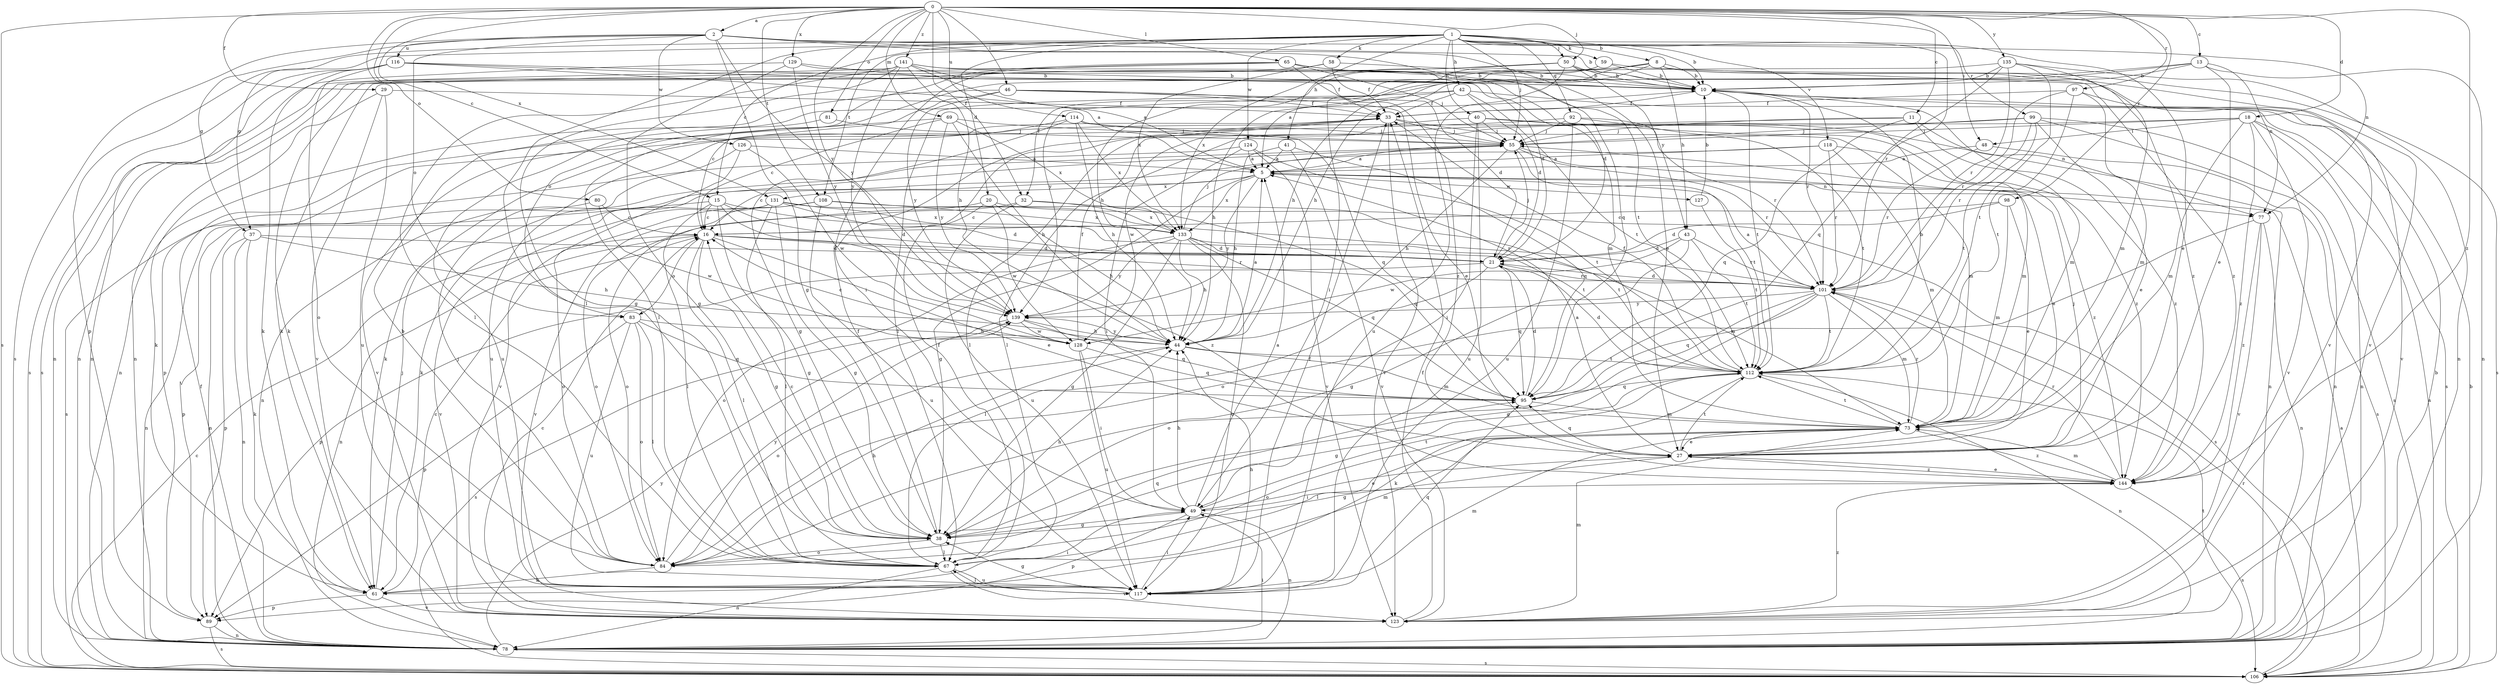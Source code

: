 strict digraph  {
0;
1;
2;
5;
8;
10;
11;
13;
15;
16;
18;
20;
21;
27;
29;
32;
33;
37;
38;
40;
41;
42;
43;
44;
46;
48;
49;
50;
55;
58;
59;
61;
65;
67;
69;
73;
77;
78;
80;
81;
83;
84;
89;
92;
95;
97;
98;
99;
101;
106;
108;
112;
114;
116;
117;
118;
123;
124;
126;
127;
128;
129;
131;
133;
135;
139;
141;
144;
0 -> 2  [label=a];
0 -> 11  [label=c];
0 -> 13  [label=c];
0 -> 15  [label=c];
0 -> 18  [label=d];
0 -> 29  [label=f];
0 -> 32  [label=f];
0 -> 46  [label=i];
0 -> 48  [label=i];
0 -> 50  [label=j];
0 -> 65  [label=l];
0 -> 69  [label=m];
0 -> 80  [label=o];
0 -> 81  [label=o];
0 -> 97  [label=r];
0 -> 98  [label=r];
0 -> 106  [label=s];
0 -> 108  [label=t];
0 -> 114  [label=u];
0 -> 129  [label=x];
0 -> 131  [label=x];
0 -> 135  [label=y];
0 -> 139  [label=y];
0 -> 141  [label=z];
0 -> 144  [label=z];
1 -> 8  [label=b];
1 -> 10  [label=b];
1 -> 15  [label=c];
1 -> 20  [label=d];
1 -> 27  [label=e];
1 -> 37  [label=g];
1 -> 40  [label=h];
1 -> 41  [label=h];
1 -> 42  [label=h];
1 -> 50  [label=j];
1 -> 55  [label=j];
1 -> 58  [label=k];
1 -> 59  [label=k];
1 -> 67  [label=l];
1 -> 89  [label=p];
1 -> 92  [label=q];
1 -> 99  [label=r];
1 -> 101  [label=r];
1 -> 108  [label=t];
1 -> 118  [label=v];
1 -> 124  [label=w];
2 -> 10  [label=b];
2 -> 27  [label=e];
2 -> 37  [label=g];
2 -> 38  [label=g];
2 -> 77  [label=n];
2 -> 83  [label=o];
2 -> 95  [label=q];
2 -> 106  [label=s];
2 -> 116  [label=u];
2 -> 126  [label=w];
2 -> 139  [label=y];
5 -> 16  [label=c];
5 -> 38  [label=g];
5 -> 77  [label=n];
5 -> 127  [label=w];
5 -> 131  [label=x];
5 -> 133  [label=x];
5 -> 139  [label=y];
8 -> 5  [label=a];
8 -> 10  [label=b];
8 -> 32  [label=f];
8 -> 43  [label=h];
8 -> 44  [label=h];
8 -> 61  [label=k];
8 -> 106  [label=s];
8 -> 123  [label=v];
8 -> 144  [label=z];
10 -> 33  [label=f];
10 -> 73  [label=m];
10 -> 101  [label=r];
10 -> 112  [label=t];
11 -> 55  [label=j];
11 -> 77  [label=n];
11 -> 95  [label=q];
11 -> 128  [label=w];
11 -> 144  [label=z];
13 -> 10  [label=b];
13 -> 27  [label=e];
13 -> 44  [label=h];
13 -> 77  [label=n];
13 -> 78  [label=n];
13 -> 83  [label=o];
15 -> 16  [label=c];
15 -> 21  [label=d];
15 -> 38  [label=g];
15 -> 67  [label=l];
15 -> 89  [label=p];
15 -> 112  [label=t];
15 -> 144  [label=z];
16 -> 21  [label=d];
16 -> 27  [label=e];
16 -> 38  [label=g];
16 -> 67  [label=l];
16 -> 78  [label=n];
16 -> 83  [label=o];
16 -> 101  [label=r];
18 -> 48  [label=i];
18 -> 55  [label=j];
18 -> 67  [label=l];
18 -> 73  [label=m];
18 -> 78  [label=n];
18 -> 106  [label=s];
18 -> 123  [label=v];
18 -> 144  [label=z];
20 -> 16  [label=c];
20 -> 44  [label=h];
20 -> 84  [label=o];
20 -> 106  [label=s];
20 -> 128  [label=w];
21 -> 55  [label=j];
21 -> 67  [label=l];
21 -> 89  [label=p];
21 -> 95  [label=q];
21 -> 101  [label=r];
27 -> 5  [label=a];
27 -> 38  [label=g];
27 -> 55  [label=j];
27 -> 95  [label=q];
27 -> 112  [label=t];
27 -> 144  [label=z];
29 -> 33  [label=f];
29 -> 61  [label=k];
29 -> 117  [label=u];
29 -> 123  [label=v];
32 -> 84  [label=o];
32 -> 95  [label=q];
32 -> 117  [label=u];
32 -> 133  [label=x];
33 -> 55  [label=j];
33 -> 73  [label=m];
33 -> 123  [label=v];
37 -> 21  [label=d];
37 -> 44  [label=h];
37 -> 61  [label=k];
37 -> 78  [label=n];
37 -> 89  [label=p];
38 -> 16  [label=c];
38 -> 33  [label=f];
38 -> 44  [label=h];
38 -> 67  [label=l];
38 -> 84  [label=o];
40 -> 49  [label=i];
40 -> 55  [label=j];
40 -> 67  [label=l];
40 -> 73  [label=m];
40 -> 78  [label=n];
40 -> 117  [label=u];
40 -> 144  [label=z];
41 -> 5  [label=a];
41 -> 44  [label=h];
41 -> 95  [label=q];
41 -> 123  [label=v];
42 -> 21  [label=d];
42 -> 33  [label=f];
42 -> 44  [label=h];
42 -> 67  [label=l];
42 -> 106  [label=s];
42 -> 112  [label=t];
43 -> 21  [label=d];
43 -> 38  [label=g];
43 -> 101  [label=r];
43 -> 112  [label=t];
43 -> 128  [label=w];
44 -> 5  [label=a];
44 -> 73  [label=m];
44 -> 84  [label=o];
44 -> 112  [label=t];
44 -> 139  [label=y];
46 -> 16  [label=c];
46 -> 21  [label=d];
46 -> 27  [label=e];
46 -> 33  [label=f];
46 -> 78  [label=n];
46 -> 139  [label=y];
48 -> 5  [label=a];
48 -> 101  [label=r];
48 -> 106  [label=s];
49 -> 5  [label=a];
49 -> 27  [label=e];
49 -> 38  [label=g];
49 -> 44  [label=h];
49 -> 78  [label=n];
49 -> 89  [label=p];
49 -> 112  [label=t];
50 -> 10  [label=b];
50 -> 61  [label=k];
50 -> 117  [label=u];
50 -> 133  [label=x];
50 -> 144  [label=z];
50 -> 43  [label=y];
55 -> 5  [label=a];
55 -> 27  [label=e];
55 -> 44  [label=h];
55 -> 101  [label=r];
55 -> 112  [label=t];
58 -> 10  [label=b];
58 -> 33  [label=f];
58 -> 78  [label=n];
58 -> 133  [label=x];
59 -> 10  [label=b];
59 -> 44  [label=h];
59 -> 49  [label=i];
59 -> 123  [label=v];
61 -> 16  [label=c];
61 -> 49  [label=i];
61 -> 55  [label=j];
61 -> 89  [label=p];
61 -> 123  [label=v];
65 -> 10  [label=b];
65 -> 21  [label=d];
65 -> 33  [label=f];
65 -> 49  [label=i];
65 -> 55  [label=j];
65 -> 67  [label=l];
65 -> 78  [label=n];
67 -> 33  [label=f];
67 -> 73  [label=m];
67 -> 78  [label=n];
67 -> 117  [label=u];
67 -> 123  [label=v];
69 -> 16  [label=c];
69 -> 44  [label=h];
69 -> 55  [label=j];
69 -> 123  [label=v];
69 -> 133  [label=x];
69 -> 139  [label=y];
73 -> 27  [label=e];
73 -> 67  [label=l];
73 -> 84  [label=o];
73 -> 101  [label=r];
73 -> 112  [label=t];
73 -> 144  [label=z];
77 -> 78  [label=n];
77 -> 84  [label=o];
77 -> 123  [label=v];
77 -> 144  [label=z];
78 -> 10  [label=b];
78 -> 33  [label=f];
78 -> 49  [label=i];
78 -> 106  [label=s];
78 -> 112  [label=t];
78 -> 139  [label=y];
80 -> 16  [label=c];
80 -> 78  [label=n];
80 -> 128  [label=w];
81 -> 55  [label=j];
81 -> 117  [label=u];
83 -> 44  [label=h];
83 -> 67  [label=l];
83 -> 84  [label=o];
83 -> 89  [label=p];
83 -> 95  [label=q];
83 -> 117  [label=u];
84 -> 10  [label=b];
84 -> 44  [label=h];
84 -> 55  [label=j];
84 -> 61  [label=k];
84 -> 95  [label=q];
84 -> 139  [label=y];
89 -> 78  [label=n];
89 -> 106  [label=s];
92 -> 55  [label=j];
92 -> 61  [label=k];
92 -> 101  [label=r];
92 -> 112  [label=t];
92 -> 117  [label=u];
95 -> 21  [label=d];
95 -> 73  [label=m];
97 -> 33  [label=f];
97 -> 73  [label=m];
97 -> 101  [label=r];
97 -> 112  [label=t];
97 -> 123  [label=v];
98 -> 16  [label=c];
98 -> 21  [label=d];
98 -> 27  [label=e];
98 -> 73  [label=m];
99 -> 27  [label=e];
99 -> 55  [label=j];
99 -> 78  [label=n];
99 -> 89  [label=p];
99 -> 101  [label=r];
99 -> 106  [label=s];
99 -> 112  [label=t];
101 -> 5  [label=a];
101 -> 21  [label=d];
101 -> 38  [label=g];
101 -> 73  [label=m];
101 -> 84  [label=o];
101 -> 95  [label=q];
101 -> 112  [label=t];
101 -> 139  [label=y];
106 -> 5  [label=a];
106 -> 10  [label=b];
106 -> 16  [label=c];
106 -> 101  [label=r];
108 -> 84  [label=o];
108 -> 112  [label=t];
108 -> 117  [label=u];
108 -> 123  [label=v];
108 -> 133  [label=x];
112 -> 10  [label=b];
112 -> 21  [label=d];
112 -> 33  [label=f];
112 -> 38  [label=g];
112 -> 61  [label=k];
112 -> 78  [label=n];
112 -> 95  [label=q];
114 -> 38  [label=g];
114 -> 44  [label=h];
114 -> 55  [label=j];
114 -> 95  [label=q];
114 -> 117  [label=u];
114 -> 133  [label=x];
116 -> 5  [label=a];
116 -> 10  [label=b];
116 -> 61  [label=k];
116 -> 78  [label=n];
116 -> 84  [label=o];
116 -> 106  [label=s];
116 -> 144  [label=z];
117 -> 33  [label=f];
117 -> 38  [label=g];
117 -> 44  [label=h];
117 -> 49  [label=i];
117 -> 67  [label=l];
117 -> 73  [label=m];
117 -> 95  [label=q];
118 -> 5  [label=a];
118 -> 61  [label=k];
118 -> 73  [label=m];
118 -> 101  [label=r];
118 -> 144  [label=z];
123 -> 16  [label=c];
123 -> 33  [label=f];
123 -> 73  [label=m];
123 -> 144  [label=z];
124 -> 5  [label=a];
124 -> 49  [label=i];
124 -> 106  [label=s];
124 -> 112  [label=t];
124 -> 123  [label=v];
126 -> 5  [label=a];
126 -> 78  [label=n];
126 -> 123  [label=v];
126 -> 128  [label=w];
127 -> 10  [label=b];
127 -> 112  [label=t];
128 -> 16  [label=c];
128 -> 33  [label=f];
128 -> 49  [label=i];
128 -> 95  [label=q];
128 -> 117  [label=u];
129 -> 10  [label=b];
129 -> 21  [label=d];
129 -> 38  [label=g];
129 -> 106  [label=s];
129 -> 139  [label=y];
131 -> 21  [label=d];
131 -> 38  [label=g];
131 -> 67  [label=l];
131 -> 78  [label=n];
131 -> 101  [label=r];
131 -> 123  [label=v];
131 -> 133  [label=x];
133 -> 21  [label=d];
133 -> 38  [label=g];
133 -> 44  [label=h];
133 -> 55  [label=j];
133 -> 73  [label=m];
133 -> 84  [label=o];
133 -> 95  [label=q];
133 -> 117  [label=u];
133 -> 139  [label=y];
135 -> 10  [label=b];
135 -> 73  [label=m];
135 -> 78  [label=n];
135 -> 95  [label=q];
135 -> 101  [label=r];
135 -> 112  [label=t];
135 -> 139  [label=y];
139 -> 44  [label=h];
139 -> 95  [label=q];
139 -> 106  [label=s];
139 -> 128  [label=w];
141 -> 5  [label=a];
141 -> 10  [label=b];
141 -> 38  [label=g];
141 -> 44  [label=h];
141 -> 67  [label=l];
141 -> 73  [label=m];
141 -> 78  [label=n];
141 -> 112  [label=t];
141 -> 139  [label=y];
144 -> 27  [label=e];
144 -> 49  [label=i];
144 -> 73  [label=m];
144 -> 101  [label=r];
144 -> 106  [label=s];
}
